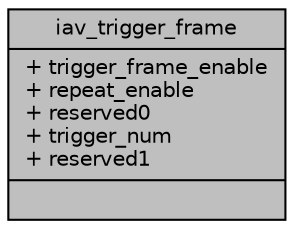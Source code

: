 digraph "iav_trigger_frame"
{
 // INTERACTIVE_SVG=YES
 // LATEX_PDF_SIZE
  bgcolor="transparent";
  edge [fontname="Helvetica",fontsize="10",labelfontname="Helvetica",labelfontsize="10"];
  node [fontname="Helvetica",fontsize="10",shape=record];
  Node1 [label="{iav_trigger_frame\n|+ trigger_frame_enable\l+ repeat_enable\l+ reserved0\l+ trigger_num\l+ reserved1\l|}",height=0.2,width=0.4,color="black", fillcolor="grey75", style="filled", fontcolor="black",tooltip=" "];
}
